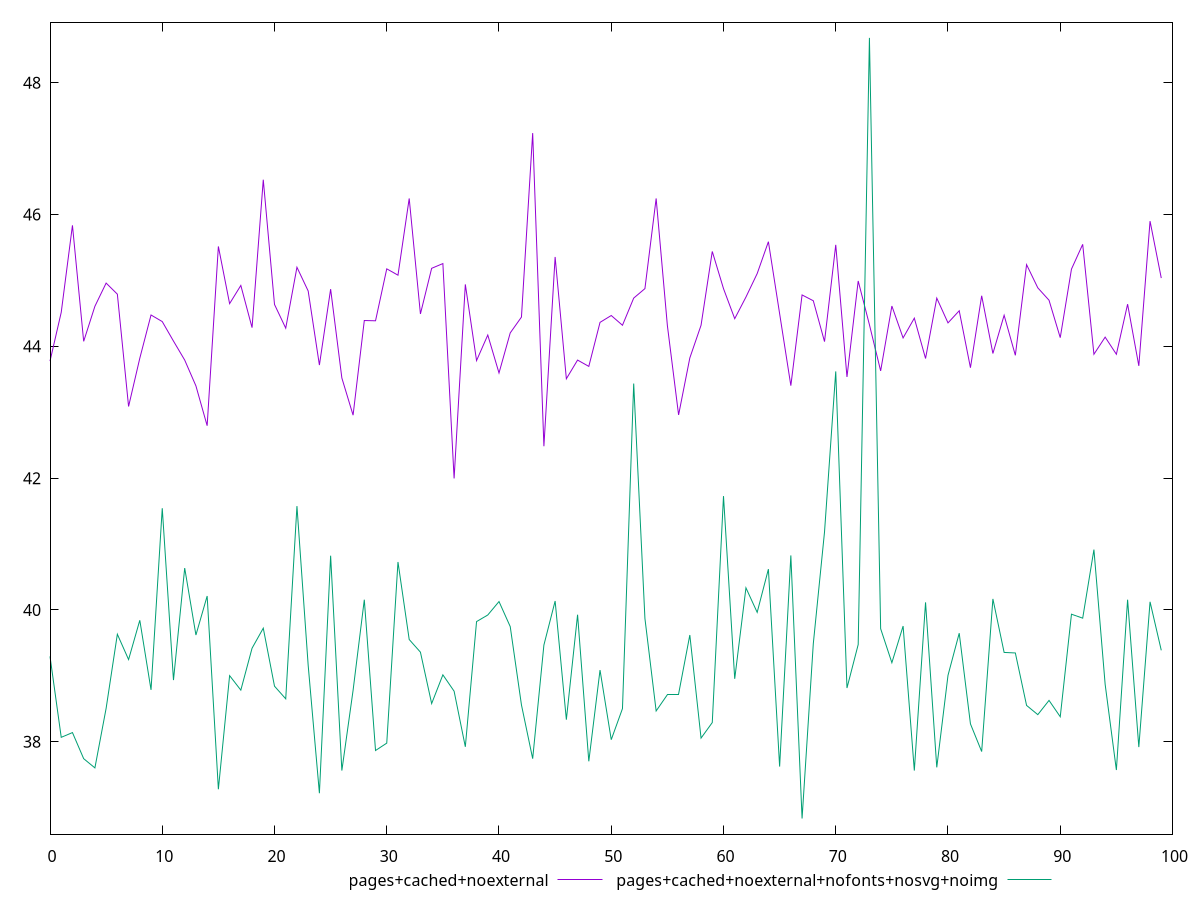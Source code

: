 $_pagesCachedNoexternal <<EOF
43.77599999999999
44.51599999999998
45.836
44.07599999999999
44.608000000000004
44.959999999999994
44.791999999999994
43.08799999999999
43.81999999999999
44.475999999999985
44.37599999999999
44.079999999999984
43.79199999999999
43.4
42.79599999999999
45.51599999999999
44.64799999999998
44.92399999999999
44.283999999999985
46.52799999999999
44.63599999999999
44.27599999999998
45.199999999999996
44.84
43.715999999999994
44.867999999999995
43.519999999999996
42.955999999999996
44.39199999999999
44.388
45.17599999999999
45.08
46.244
44.49199999999999
45.18399999999999
45.255999999999986
41.99599999999999
44.93999999999999
43.78399999999999
44.17199999999999
43.596
44.20399999999999
44.44399999999999
47.23599999999999
42.48399999999998
45.355999999999995
43.507999999999996
43.79199999999999
43.696
44.36399999999999
44.46799999999999
44.32
44.731999999999985
44.876
46.243999999999986
44.315999999999995
42.96
43.82399999999999
44.31999999999999
45.44
44.87599999999999
44.419999999999995
44.74799999999999
45.103999999999985
45.58799999999999
44.495999999999995
43.40399999999998
44.77999999999999
44.691999999999986
44.071999999999996
45.539999999999985
43.535999999999994
44.992
44.32799999999999
43.627999999999986
44.61199999999998
44.127999999999986
44.42799999999998
43.81599999999999
44.732
44.355999999999995
44.53999999999999
43.675999999999995
44.76799999999999
43.89199999999999
44.471999999999994
43.86399999999999
45.23999999999999
44.88799999999999
44.69999999999999
44.131999999999984
45.172
45.54799999999999
43.87999999999998
44.139999999999986
43.879999999999995
44.639999999999986
43.703999999999986
45.899999999999984
45.03599999999999
EOF
$_pagesCachedNoexternalNofontsNosvgNoimg <<EOF
39.295999999999985
38.068
38.13999999999999
37.74399999999999
37.603999999999985
38.507999999999996
39.63199999999999
39.24799999999999
39.844
38.78799999999998
41.54399999999998
38.93599999999999
40.63599999999998
39.61999999999999
40.211999999999996
37.27999999999999
39.00399999999999
38.78399999999999
39.419999999999995
39.72399999999999
38.84399999999999
38.652
41.575999999999986
39.15999999999999
37.21999999999999
40.823999999999984
37.56399999999999
38.78
40.15599999999999
37.86799999999999
37.97999999999999
40.72799999999999
39.55199999999998
39.359999999999985
38.579999999999984
39.015999999999984
38.76799999999999
37.92399999999998
39.823999999999984
39.92399999999998
40.127999999999986
39.74799999999999
38.55999999999999
37.743999999999986
39.46799999999999
40.13599999999999
38.33599999999999
39.92799999999998
37.70399999999999
39.087999999999994
38.03199999999998
38.503999999999984
43.435999999999986
39.87199999999998
38.46799999999999
38.719999999999985
38.719999999999985
39.61999999999999
38.056
38.29199999999999
41.72799999999999
38.95599999999999
40.33599999999999
39.963999999999984
40.61999999999999
37.62399999999999
40.827999999999996
36.83599999999999
39.487999999999985
41.184
43.61999999999999
38.815999999999995
39.47599999999999
48.67999999999998
39.71599999999999
39.19999999999999
39.75599999999997
37.56399999999998
40.115999999999985
37.61199999999998
39.00799999999999
39.64799999999999
38.27199999999999
37.85199999999999
40.16799999999999
39.35599999999999
39.347999999999985
38.55199999999999
38.41199999999998
38.627999999999986
38.379999999999995
39.93599999999999
39.87599999999998
40.916
38.871999999999986
37.57199999999999
40.155999999999985
37.91999999999999
40.12399999999999
39.38799999999999
EOF
set key outside below
set terminal pngcairo
set output "report_00006_2020-11-02T20-21-41.718Z/bootup-time/bootup-time_pages+cached+noexternal_pages+cached+noexternal+nofonts+nosvg+noimg.png"
set yrange [36.59911999999999:48.91687999999998]
plot $_pagesCachedNoexternal title "pages+cached+noexternal" with line ,$_pagesCachedNoexternalNofontsNosvgNoimg title "pages+cached+noexternal+nofonts+nosvg+noimg" with line ,